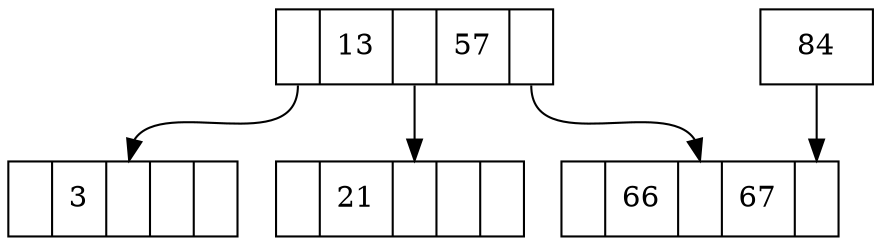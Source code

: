 digraph g {
	
	node [shape = record];

	n1 [label="<l>| 13 |<c>| 57 |<r>"];
	n2 [label="<l>| 3  |<c>| |<r>"];
	n3 [label="<l>| 21 |<c>| |<r>"];
	n4 [label="<l>| 66 |<c>| 67 |<r>"];

	n1:l -> n2:c
	n1:c -> n3:c
	n1:r -> n4:c
	84 -> n4:r
}
